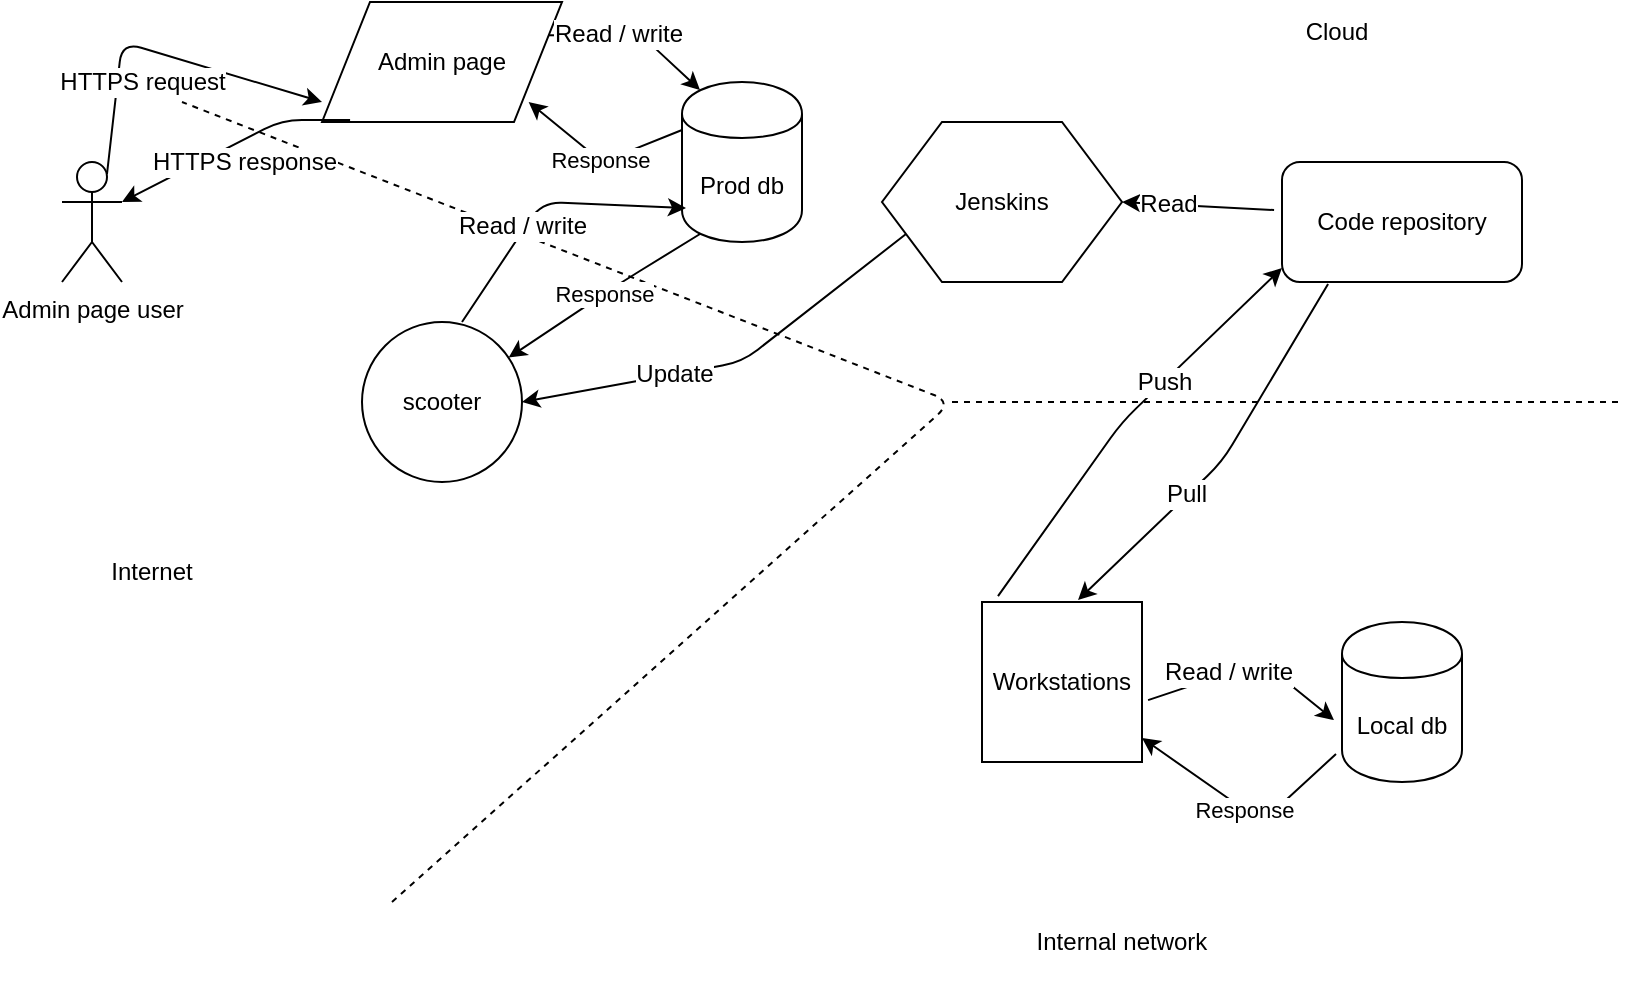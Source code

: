 <mxfile version="10.7.3" type="device"><diagram id="7ozluGSu11-SwFnZA7CJ" name="Page-1"><mxGraphModel dx="842" dy="444" grid="1" gridSize="10" guides="1" tooltips="1" connect="1" arrows="1" fold="1" page="1" pageScale="1" pageWidth="850" pageHeight="1100" math="0" shadow="0"><root><mxCell id="0"/><mxCell id="1" parent="0"/><mxCell id="CCoppJ_bxGdsD-xpPYbB-1" value="" style="endArrow=none;dashed=1;html=1;" edge="1" parent="1"><mxGeometry width="50" height="50" relative="1" as="geometry"><mxPoint x="195" y="480" as="sourcePoint"/><mxPoint x="90" y="80" as="targetPoint"/><Array as="points"><mxPoint x="475" y="230"/></Array></mxGeometry></mxCell><mxCell id="CCoppJ_bxGdsD-xpPYbB-2" value="" style="endArrow=none;dashed=1;html=1;" edge="1" parent="1"><mxGeometry width="50" height="50" relative="1" as="geometry"><mxPoint x="475" y="230" as="sourcePoint"/><mxPoint x="810" y="230" as="targetPoint"/></mxGeometry></mxCell><mxCell id="CCoppJ_bxGdsD-xpPYbB-3" value="Cloud" style="text;html=1;strokeColor=none;fillColor=none;align=center;verticalAlign=middle;whiteSpace=wrap;rounded=0;" vertex="1" parent="1"><mxGeometry x="610" y="30" width="115" height="30" as="geometry"/></mxCell><mxCell id="CCoppJ_bxGdsD-xpPYbB-4" value="Internal network" style="text;html=1;strokeColor=none;fillColor=none;align=center;verticalAlign=middle;whiteSpace=wrap;rounded=0;" vertex="1" parent="1"><mxGeometry x="501" y="480" width="118" height="40" as="geometry"/></mxCell><mxCell id="CCoppJ_bxGdsD-xpPYbB-5" value="Internet" style="text;html=1;strokeColor=none;fillColor=none;align=center;verticalAlign=middle;whiteSpace=wrap;rounded=0;" vertex="1" parent="1"><mxGeometry x="20" y="300" width="110" height="30" as="geometry"/></mxCell><mxCell id="CCoppJ_bxGdsD-xpPYbB-6" value="Workstations" style="whiteSpace=wrap;html=1;aspect=fixed;" vertex="1" parent="1"><mxGeometry x="490" y="330" width="80" height="80" as="geometry"/></mxCell><mxCell id="CCoppJ_bxGdsD-xpPYbB-7" value="Code repository" style="rounded=1;whiteSpace=wrap;html=1;" vertex="1" parent="1"><mxGeometry x="640" y="110" width="120" height="60" as="geometry"/></mxCell><mxCell id="CCoppJ_bxGdsD-xpPYbB-8" value="Local db&lt;br&gt;" style="shape=cylinder;whiteSpace=wrap;html=1;boundedLbl=1;backgroundOutline=1;" vertex="1" parent="1"><mxGeometry x="670" y="340" width="60" height="80" as="geometry"/></mxCell><mxCell id="CCoppJ_bxGdsD-xpPYbB-10" value="Prod db" style="shape=cylinder;whiteSpace=wrap;html=1;boundedLbl=1;backgroundOutline=1;" vertex="1" parent="1"><mxGeometry x="340" y="70" width="60" height="80" as="geometry"/></mxCell><mxCell id="CCoppJ_bxGdsD-xpPYbB-11" value="scooter" style="ellipse;whiteSpace=wrap;html=1;aspect=fixed;" vertex="1" parent="1"><mxGeometry x="180" y="190" width="80" height="80" as="geometry"/></mxCell><mxCell id="CCoppJ_bxGdsD-xpPYbB-15" value="" style="endArrow=classic;html=1;entryX=0.033;entryY=0.788;entryDx=0;entryDy=0;entryPerimeter=0;" edge="1" parent="1" target="CCoppJ_bxGdsD-xpPYbB-10"><mxGeometry width="50" height="50" relative="1" as="geometry"><mxPoint x="230" y="190" as="sourcePoint"/><mxPoint x="280" y="140" as="targetPoint"/><Array as="points"><mxPoint x="270" y="130"/></Array></mxGeometry></mxCell><mxCell id="CCoppJ_bxGdsD-xpPYbB-19" value="Read / write" style="text;html=1;resizable=0;points=[];align=center;verticalAlign=middle;labelBackgroundColor=#ffffff;" vertex="1" connectable="0" parent="CCoppJ_bxGdsD-xpPYbB-15"><mxGeometry x="-0.202" y="2" relative="1" as="geometry"><mxPoint y="1" as="offset"/></mxGeometry></mxCell><mxCell id="CCoppJ_bxGdsD-xpPYbB-18" value="Response" style="endArrow=classic;html=1;exitX=0.15;exitY=0.95;exitDx=0;exitDy=0;exitPerimeter=0;" edge="1" parent="1" source="CCoppJ_bxGdsD-xpPYbB-10" target="CCoppJ_bxGdsD-xpPYbB-11"><mxGeometry width="50" height="50" relative="1" as="geometry"><mxPoint x="340" y="160" as="sourcePoint"/><mxPoint x="390" y="110" as="targetPoint"/><Array as="points"><mxPoint x="310" y="170"/></Array></mxGeometry></mxCell><mxCell id="CCoppJ_bxGdsD-xpPYbB-21" value="" style="endArrow=classic;html=1;entryX=0;entryY=0.883;entryDx=0;entryDy=0;entryPerimeter=0;exitX=0.1;exitY=-0.037;exitDx=0;exitDy=0;exitPerimeter=0;" edge="1" parent="1" source="CCoppJ_bxGdsD-xpPYbB-6" target="CCoppJ_bxGdsD-xpPYbB-7"><mxGeometry width="50" height="50" relative="1" as="geometry"><mxPoint x="500" y="340" as="sourcePoint"/><mxPoint x="550" y="290" as="targetPoint"/><Array as="points"><mxPoint x="560" y="240"/></Array></mxGeometry></mxCell><mxCell id="CCoppJ_bxGdsD-xpPYbB-23" value="Push" style="text;html=1;resizable=0;points=[];align=center;verticalAlign=middle;labelBackgroundColor=#ffffff;" vertex="1" connectable="0" parent="CCoppJ_bxGdsD-xpPYbB-21"><mxGeometry x="0.242" relative="1" as="geometry"><mxPoint as="offset"/></mxGeometry></mxCell><mxCell id="CCoppJ_bxGdsD-xpPYbB-22" value="" style="endArrow=classic;html=1;entryX=0.6;entryY=-0.012;entryDx=0;entryDy=0;entryPerimeter=0;exitX=0.192;exitY=1.017;exitDx=0;exitDy=0;exitPerimeter=0;" edge="1" parent="1" source="CCoppJ_bxGdsD-xpPYbB-7" target="CCoppJ_bxGdsD-xpPYbB-6"><mxGeometry width="50" height="50" relative="1" as="geometry"><mxPoint x="640" y="260" as="sourcePoint"/><mxPoint x="690" y="210" as="targetPoint"/><Array as="points"><mxPoint x="610" y="260"/></Array></mxGeometry></mxCell><mxCell id="CCoppJ_bxGdsD-xpPYbB-24" value="Pull" style="text;html=1;resizable=0;points=[];align=center;verticalAlign=middle;labelBackgroundColor=#ffffff;" vertex="1" connectable="0" parent="CCoppJ_bxGdsD-xpPYbB-22"><mxGeometry x="0.252" y="-1" relative="1" as="geometry"><mxPoint as="offset"/></mxGeometry></mxCell><mxCell id="CCoppJ_bxGdsD-xpPYbB-25" value="" style="endArrow=classic;html=1;entryX=-0.067;entryY=0.613;entryDx=0;entryDy=0;entryPerimeter=0;exitX=1.038;exitY=0.613;exitDx=0;exitDy=0;exitPerimeter=0;" edge="1" parent="1" source="CCoppJ_bxGdsD-xpPYbB-6" target="CCoppJ_bxGdsD-xpPYbB-8"><mxGeometry width="50" height="50" relative="1" as="geometry"><mxPoint x="667.5" y="342" as="sourcePoint"/><mxPoint x="769.5" y="250" as="targetPoint"/><Array as="points"><mxPoint x="630" y="360"/></Array></mxGeometry></mxCell><mxCell id="CCoppJ_bxGdsD-xpPYbB-26" value="Read / write" style="text;html=1;resizable=0;points=[];align=center;verticalAlign=middle;labelBackgroundColor=#ffffff;" vertex="1" connectable="0" parent="CCoppJ_bxGdsD-xpPYbB-25"><mxGeometry x="-0.202" y="2" relative="1" as="geometry"><mxPoint y="1" as="offset"/></mxGeometry></mxCell><mxCell id="CCoppJ_bxGdsD-xpPYbB-27" value="Response" style="endArrow=classic;html=1;exitX=-0.05;exitY=0.825;exitDx=0;exitDy=0;exitPerimeter=0;" edge="1" parent="1" source="CCoppJ_bxGdsD-xpPYbB-8" target="CCoppJ_bxGdsD-xpPYbB-6"><mxGeometry width="50" height="50" relative="1" as="geometry"><mxPoint x="619" y="390" as="sourcePoint"/><mxPoint x="533.282" y="486.812" as="targetPoint"/><Array as="points"><mxPoint x="630" y="440"/></Array></mxGeometry></mxCell><mxCell id="CCoppJ_bxGdsD-xpPYbB-29" value="Jenskins&lt;br&gt;" style="shape=hexagon;perimeter=hexagonPerimeter2;whiteSpace=wrap;html=1;" vertex="1" parent="1"><mxGeometry x="440" y="90" width="120" height="80" as="geometry"/></mxCell><mxCell id="CCoppJ_bxGdsD-xpPYbB-31" value="" style="endArrow=classic;html=1;exitX=-0.033;exitY=0.4;exitDx=0;exitDy=0;exitPerimeter=0;entryX=1;entryY=0.5;entryDx=0;entryDy=0;" edge="1" parent="1" source="CCoppJ_bxGdsD-xpPYbB-7" target="CCoppJ_bxGdsD-xpPYbB-29"><mxGeometry width="50" height="50" relative="1" as="geometry"><mxPoint x="570" y="150" as="sourcePoint"/><mxPoint x="620" y="100" as="targetPoint"/></mxGeometry></mxCell><mxCell id="CCoppJ_bxGdsD-xpPYbB-32" value="Read" style="text;html=1;resizable=0;points=[];align=center;verticalAlign=middle;labelBackgroundColor=#ffffff;" vertex="1" connectable="0" parent="CCoppJ_bxGdsD-xpPYbB-31"><mxGeometry x="0.395" relative="1" as="geometry"><mxPoint as="offset"/></mxGeometry></mxCell><mxCell id="CCoppJ_bxGdsD-xpPYbB-33" value="" style="endArrow=classic;html=1;exitX=0;exitY=0.75;exitDx=0;exitDy=0;entryX=1;entryY=0.5;entryDx=0;entryDy=0;" edge="1" parent="1" source="CCoppJ_bxGdsD-xpPYbB-29" target="CCoppJ_bxGdsD-xpPYbB-11"><mxGeometry width="50" height="50" relative="1" as="geometry"><mxPoint x="330" y="250" as="sourcePoint"/><mxPoint x="380" y="200" as="targetPoint"/><Array as="points"><mxPoint x="370" y="210"/></Array></mxGeometry></mxCell><mxCell id="CCoppJ_bxGdsD-xpPYbB-34" value="Update" style="text;html=1;resizable=0;points=[];align=center;verticalAlign=middle;labelBackgroundColor=#ffffff;" vertex="1" connectable="0" parent="CCoppJ_bxGdsD-xpPYbB-33"><mxGeometry x="0.284" relative="1" as="geometry"><mxPoint as="offset"/></mxGeometry></mxCell><mxCell id="CCoppJ_bxGdsD-xpPYbB-35" value="Admin page user&lt;br&gt;" style="shape=umlActor;verticalLabelPosition=bottom;labelBackgroundColor=#ffffff;verticalAlign=top;html=1;outlineConnect=0;" vertex="1" parent="1"><mxGeometry x="30" y="110" width="30" height="60" as="geometry"/></mxCell><mxCell id="CCoppJ_bxGdsD-xpPYbB-36" value="Admin page" style="shape=parallelogram;perimeter=parallelogramPerimeter;whiteSpace=wrap;html=1;" vertex="1" parent="1"><mxGeometry x="160" y="30" width="120" height="60" as="geometry"/></mxCell><mxCell id="CCoppJ_bxGdsD-xpPYbB-37" value="" style="endArrow=classic;html=1;entryX=0.15;entryY=0.05;entryDx=0;entryDy=0;entryPerimeter=0;exitX=1;exitY=0.25;exitDx=0;exitDy=0;" edge="1" parent="1" source="CCoppJ_bxGdsD-xpPYbB-36" target="CCoppJ_bxGdsD-xpPYbB-10"><mxGeometry width="50" height="50" relative="1" as="geometry"><mxPoint x="258" y="120" as="sourcePoint"/><mxPoint x="370" y="63" as="targetPoint"/><Array as="points"><mxPoint x="320" y="47"/></Array></mxGeometry></mxCell><mxCell id="CCoppJ_bxGdsD-xpPYbB-38" value="Read / write" style="text;html=1;resizable=0;points=[];align=center;verticalAlign=middle;labelBackgroundColor=#ffffff;" vertex="1" connectable="0" parent="CCoppJ_bxGdsD-xpPYbB-37"><mxGeometry x="-0.202" y="2" relative="1" as="geometry"><mxPoint y="1" as="offset"/></mxGeometry></mxCell><mxCell id="CCoppJ_bxGdsD-xpPYbB-41" value="Response" style="endArrow=classic;html=1;exitX=0;exitY=0.3;exitDx=0;exitDy=0;entryX=0.861;entryY=0.833;entryDx=0;entryDy=0;entryPerimeter=0;" edge="1" parent="1" source="CCoppJ_bxGdsD-xpPYbB-10" target="CCoppJ_bxGdsD-xpPYbB-36"><mxGeometry width="50" height="50" relative="1" as="geometry"><mxPoint x="359" y="156" as="sourcePoint"/><mxPoint x="263.282" y="217.812" as="targetPoint"/><Array as="points"><mxPoint x="300" y="110"/></Array></mxGeometry></mxCell><mxCell id="CCoppJ_bxGdsD-xpPYbB-43" value="" style="endArrow=classic;html=1;exitX=0.75;exitY=0.1;exitDx=0;exitDy=0;exitPerimeter=0;entryX=0;entryY=0.833;entryDx=0;entryDy=0;entryPerimeter=0;comic=0;" edge="1" parent="1" source="CCoppJ_bxGdsD-xpPYbB-35" target="CCoppJ_bxGdsD-xpPYbB-36"><mxGeometry width="50" height="50" relative="1" as="geometry"><mxPoint x="70" y="120" as="sourcePoint"/><mxPoint x="120" y="70" as="targetPoint"/><Array as="points"><mxPoint x="60" y="50"/></Array></mxGeometry></mxCell><mxCell id="CCoppJ_bxGdsD-xpPYbB-46" value="HTTPS request" style="text;html=1;resizable=0;points=[];align=center;verticalAlign=middle;labelBackgroundColor=#ffffff;" vertex="1" connectable="0" parent="CCoppJ_bxGdsD-xpPYbB-43"><mxGeometry x="0.194" y="2" relative="1" as="geometry"><mxPoint x="-24.5" y="11.5" as="offset"/></mxGeometry></mxCell><mxCell id="CCoppJ_bxGdsD-xpPYbB-47" value="" style="endArrow=classic;html=1;exitX=0.117;exitY=0.983;exitDx=0;exitDy=0;exitPerimeter=0;entryX=1;entryY=0.333;entryDx=0;entryDy=0;entryPerimeter=0;" edge="1" parent="1" source="CCoppJ_bxGdsD-xpPYbB-36" target="CCoppJ_bxGdsD-xpPYbB-35"><mxGeometry width="50" height="50" relative="1" as="geometry"><mxPoint x="110" y="170" as="sourcePoint"/><mxPoint x="160" y="120" as="targetPoint"/><Array as="points"><mxPoint x="140" y="89"/></Array></mxGeometry></mxCell><mxCell id="CCoppJ_bxGdsD-xpPYbB-48" value="HTTPS response" style="text;html=1;resizable=0;points=[];align=center;verticalAlign=middle;labelBackgroundColor=#ffffff;" vertex="1" connectable="0" parent="CCoppJ_bxGdsD-xpPYbB-47"><mxGeometry x="0.559" y="-1" relative="1" as="geometry"><mxPoint x="36.5" y="-7" as="offset"/></mxGeometry></mxCell></root></mxGraphModel></diagram></mxfile>